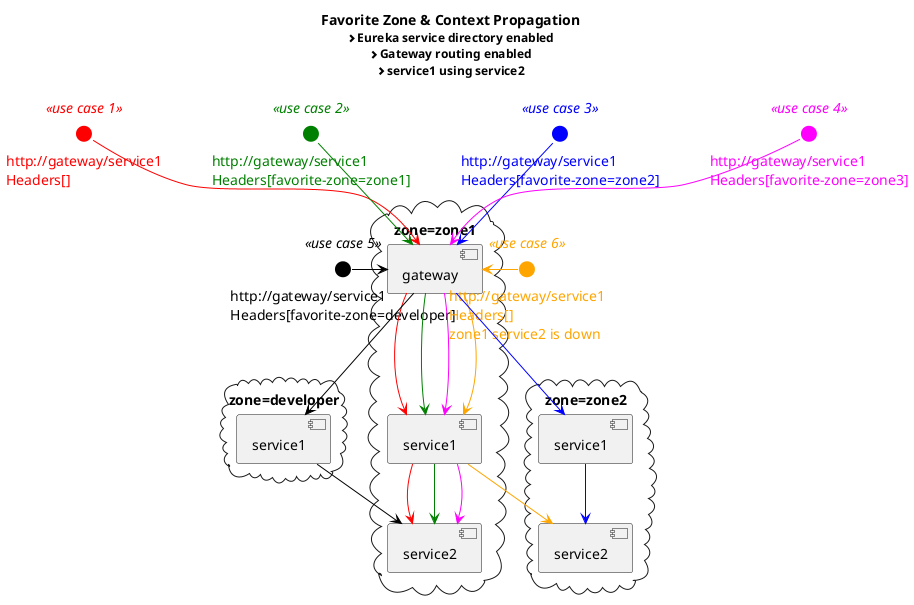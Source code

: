 @startuml
title **Favorite Zone & Context Propagation**\n<size:12><&chevron-right>Eureka service directory enabled\n<size:12><&chevron-right>Gateway routing enabled\n<size:12><&chevron-right>service1 using service2
skinparam interface {
  backgroundColor<<use case 1>> Red
  fontColor<<use case 1>> Red
  borderColor<<use case 1>> Red
  backgroundColor<<use case 2>> Green
  fontColor<<use case 2>> Green
  borderColor<<use case 2>> Green
  backgroundColor<<use case 3>> Blue
  fontColor<<use case 3>> Blue
  borderColor<<use case 3>> Blue
  backgroundColor<<use case 4>> Magenta
  fontColor<<use case 4>> Magenta
  borderColor<<use case 4>> Magenta
  backgroundColor<<use case 5>> Black
  fontColor<<use case 5>> Black
  borderColor<<use case 5>> Black
  backgroundColor<<use case 6>> Orange
  fontColor<<use case 6>> Orange
  borderColor<<use case 6>> Orange
}
skinparam component {
  ArrowColor<<use case 1>> Red
  ArrowFontColor<<use case 1>> Red
  ArrowColor<<use case 2>> Green
  ArrowFontColor<<use case 2>> Green
  ArrowColor<<use case 3>> Blue
  ArrowFontColor<<use case 3>> Blue
  ArrowColor<<use case 4>> Magenta
  ArrowFontColor<<use case 4>> Magenta
  ArrowColor<<use case 5>> Black
  ArrowFontColor<<use case 5>> Black
  ArrowColor<<use case 6>> Orange
  ArrowFontColor<<use case 6>> Orange
}

cloud "zone=zone1"{
  [service1] as service11
  [service2] as service21
  [gateway]
}

cloud "zone=zone2"{
  [service1] as service12
  [service2] as service22
}

cloud "zone=developer"{
  [service1] as developer1
}

() "http://gateway/service1\nHeaders[]" as request1 <<use case 1>>
request1 -down-> gateway <<use case 1>>
gateway -down-> service11 <<use case 1>>
service11 -down-> service21 <<use case 1>>

() "http://gateway/service1\nHeaders[favorite-zone=zone1]" as request2 <<use case 2>>
request2 -down-> gateway <<use case 2>>
gateway -down-> service11 <<use case 2>>
service11 -down-> service21 <<use case 2>>

() "http://gateway/service1\nHeaders[favorite-zone=zone2]" as request3 <<use case 3>>
request3 -down-> gateway <<use case 3>>
gateway -down-> service12 <<use case 3>>
service12 -down-> service22 <<use case 3>>

() "http://gateway/service1\nHeaders[favorite-zone=zone3]" as request4 <<use case 4>>
request4 -down-> gateway <<use case 4>>
gateway -down-> service11 <<use case 4>>
service11 -down-> service21 <<use case 4>>

() "http://gateway/service1\nHeaders[favorite-zone=developer]" as request5 <<use case 5>>
request5 -right--> gateway <<use case 5>>
gateway -down--> developer1 <<use case 5>>
developer1 -down-> service21 <<use case 5>>

() "http://gateway/service1\nHeaders[]\nzone1 service2 is down" as request6 <<use case 6>>
request6 -left--> gateway <<use case 6>>
gateway -down--> service11 <<use case 6>>
service11 -down-> service22 <<use case 6>>
@enduml